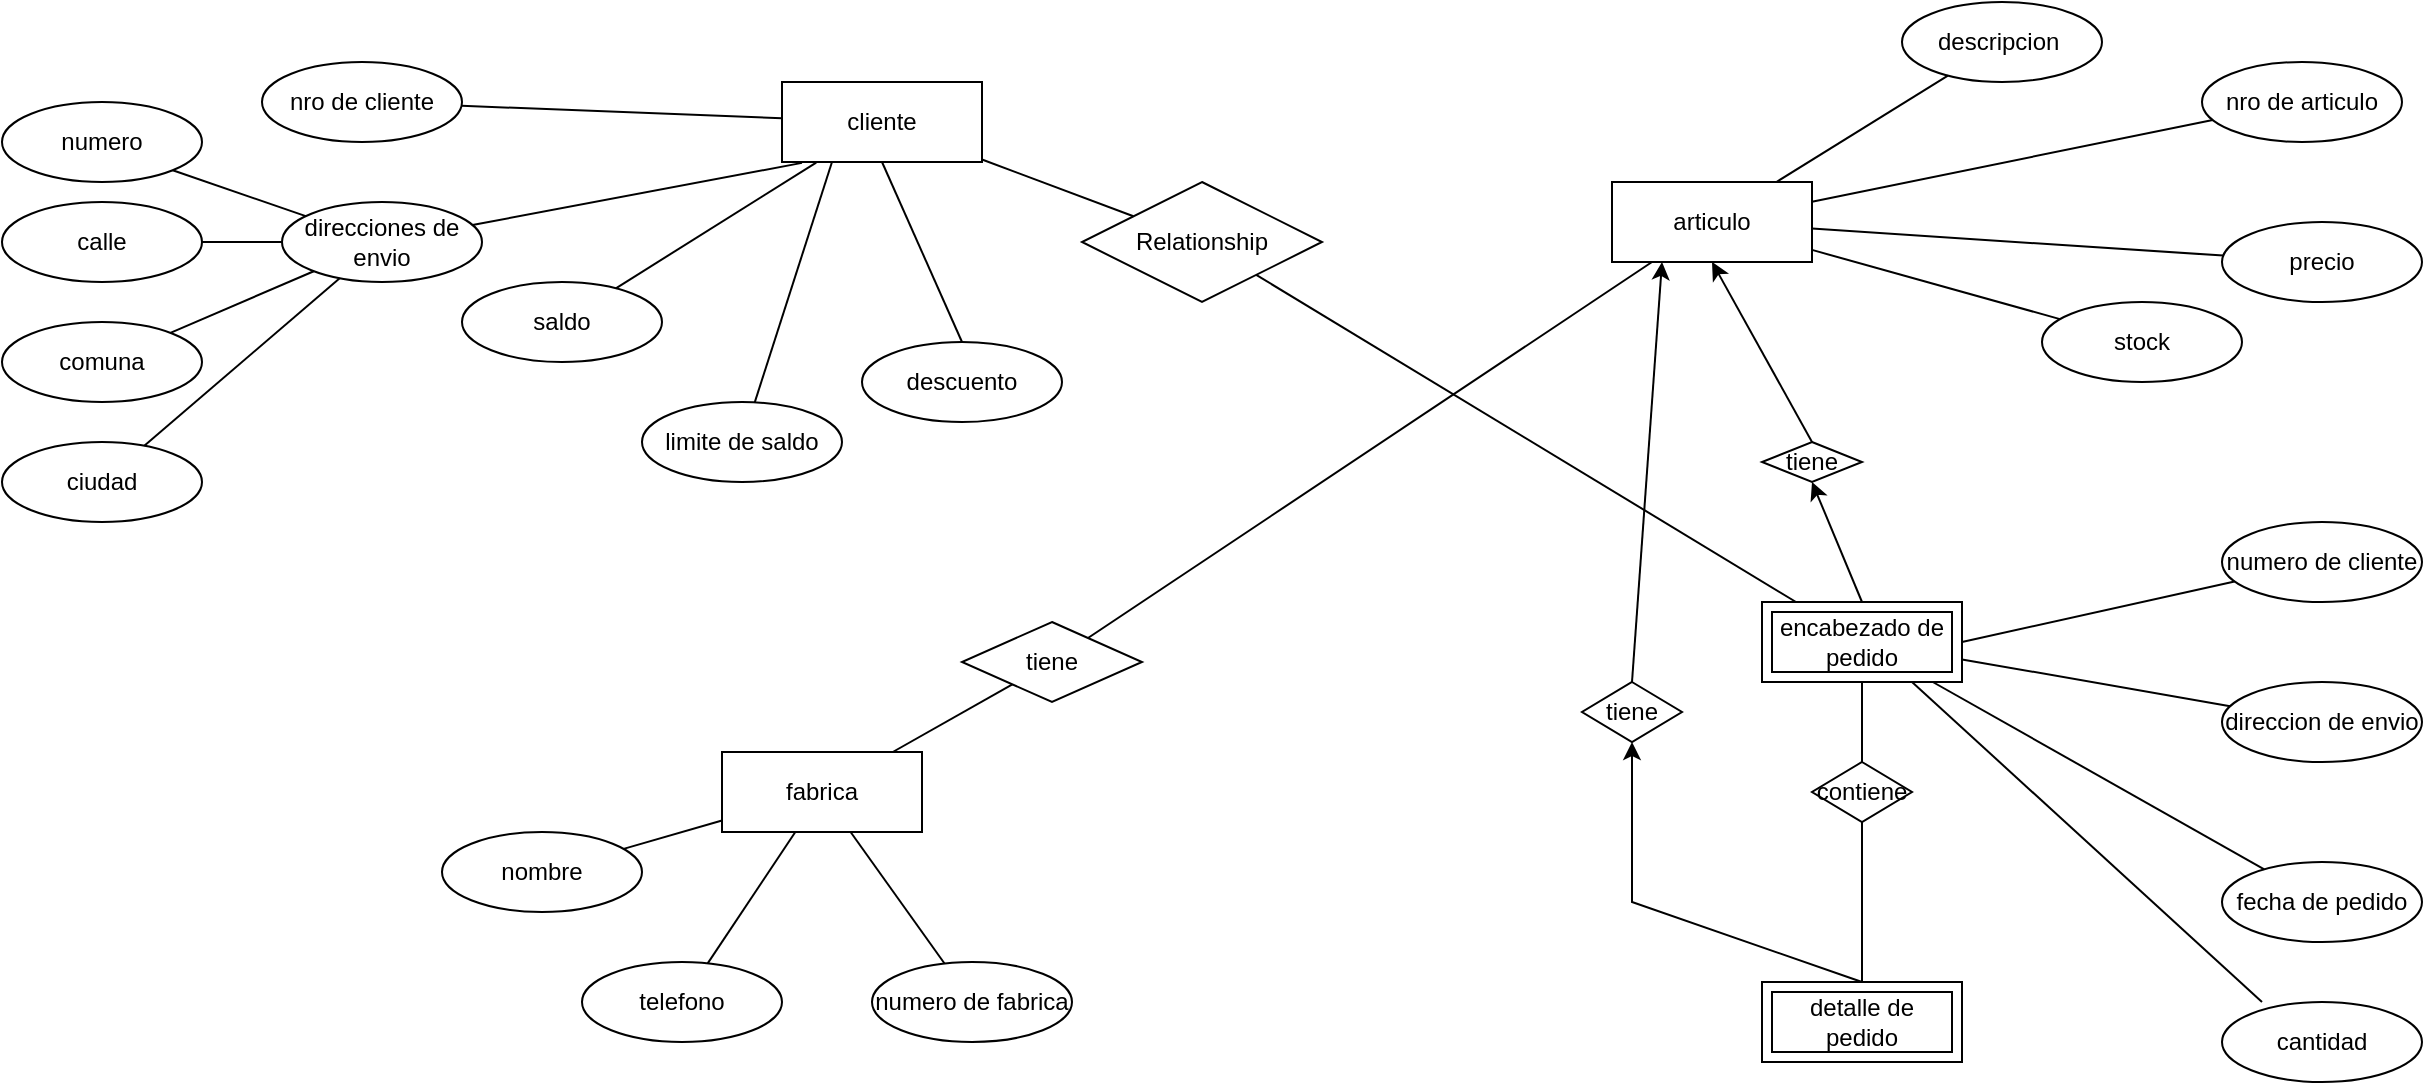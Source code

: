 <mxfile version="26.2.9">
  <diagram id="R2lEEEUBdFMjLlhIrx00" name="Page-1">
    <mxGraphModel dx="2278" dy="777" grid="1" gridSize="10" guides="1" tooltips="1" connect="1" arrows="1" fold="1" page="1" pageScale="1" pageWidth="850" pageHeight="1100" math="0" shadow="0" extFonts="Permanent Marker^https://fonts.googleapis.com/css?family=Permanent+Marker">
      <root>
        <mxCell id="0" />
        <mxCell id="1" parent="0" />
        <mxCell id="dC-HwYoVtTatP6Q8KkVY-1" value="cliente" style="whiteSpace=wrap;html=1;align=center;" parent="1" vertex="1">
          <mxGeometry x="280" y="50" width="100" height="40" as="geometry" />
        </mxCell>
        <mxCell id="dC-HwYoVtTatP6Q8KkVY-2" value="nro de cliente" style="ellipse;whiteSpace=wrap;html=1;align=center;" parent="1" vertex="1">
          <mxGeometry x="20" y="40" width="100" height="40" as="geometry" />
        </mxCell>
        <mxCell id="dC-HwYoVtTatP6Q8KkVY-3" value="direcciones de envio" style="ellipse;whiteSpace=wrap;html=1;align=center;" parent="1" vertex="1">
          <mxGeometry x="30" y="110" width="100" height="40" as="geometry" />
        </mxCell>
        <mxCell id="dC-HwYoVtTatP6Q8KkVY-4" value="saldo" style="ellipse;whiteSpace=wrap;html=1;align=center;" parent="1" vertex="1">
          <mxGeometry x="120" y="150" width="100" height="40" as="geometry" />
        </mxCell>
        <mxCell id="dC-HwYoVtTatP6Q8KkVY-5" value="descuento" style="ellipse;whiteSpace=wrap;html=1;align=center;" parent="1" vertex="1">
          <mxGeometry x="320" y="180" width="100" height="40" as="geometry" />
        </mxCell>
        <mxCell id="dC-HwYoVtTatP6Q8KkVY-6" value="limite de saldo" style="ellipse;whiteSpace=wrap;html=1;align=center;" parent="1" vertex="1">
          <mxGeometry x="210" y="210" width="100" height="40" as="geometry" />
        </mxCell>
        <mxCell id="dC-HwYoVtTatP6Q8KkVY-7" value="articulo" style="whiteSpace=wrap;html=1;align=center;" parent="1" vertex="1">
          <mxGeometry x="695" y="100" width="100" height="40" as="geometry" />
        </mxCell>
        <mxCell id="dC-HwYoVtTatP6Q8KkVY-8" value="nro de articulo" style="ellipse;whiteSpace=wrap;html=1;align=center;" parent="1" vertex="1">
          <mxGeometry x="990" y="40" width="100" height="40" as="geometry" />
        </mxCell>
        <mxCell id="dC-HwYoVtTatP6Q8KkVY-9" value="descripcion&amp;nbsp;" style="ellipse;whiteSpace=wrap;html=1;align=center;" parent="1" vertex="1">
          <mxGeometry x="840" y="10" width="100" height="40" as="geometry" />
        </mxCell>
        <mxCell id="dC-HwYoVtTatP6Q8KkVY-10" value="fabrica" style="whiteSpace=wrap;html=1;align=center;" parent="1" vertex="1">
          <mxGeometry x="250" y="385" width="100" height="40" as="geometry" />
        </mxCell>
        <mxCell id="dC-HwYoVtTatP6Q8KkVY-13" value="encabezado de pedido" style="shape=ext;margin=3;double=1;whiteSpace=wrap;html=1;align=center;" parent="1" vertex="1">
          <mxGeometry x="770" y="310" width="100" height="40" as="geometry" />
        </mxCell>
        <mxCell id="dC-HwYoVtTatP6Q8KkVY-14" value="detalle de pedido" style="shape=ext;margin=3;double=1;whiteSpace=wrap;html=1;align=center;" parent="1" vertex="1">
          <mxGeometry x="770" y="500" width="100" height="40" as="geometry" />
        </mxCell>
        <mxCell id="dC-HwYoVtTatP6Q8KkVY-15" value="tiene" style="shape=rhombus;perimeter=rhombusPerimeter;whiteSpace=wrap;html=1;align=center;" parent="1" vertex="1">
          <mxGeometry x="770" y="230" width="50" height="20" as="geometry" />
        </mxCell>
        <mxCell id="dC-HwYoVtTatP6Q8KkVY-16" value="tiene" style="shape=rhombus;perimeter=rhombusPerimeter;whiteSpace=wrap;html=1;align=center;" parent="1" vertex="1">
          <mxGeometry x="680" y="350" width="50" height="30" as="geometry" />
        </mxCell>
        <mxCell id="dC-HwYoVtTatP6Q8KkVY-17" value="" style="endArrow=classic;html=1;rounded=0;entryX=0.25;entryY=1;entryDx=0;entryDy=0;exitX=0.5;exitY=0;exitDx=0;exitDy=0;" parent="1" source="dC-HwYoVtTatP6Q8KkVY-16" target="dC-HwYoVtTatP6Q8KkVY-7" edge="1">
          <mxGeometry width="50" height="50" relative="1" as="geometry">
            <mxPoint x="500" y="260" as="sourcePoint" />
            <mxPoint x="550" y="210" as="targetPoint" />
          </mxGeometry>
        </mxCell>
        <mxCell id="dC-HwYoVtTatP6Q8KkVY-18" value="" style="endArrow=classic;html=1;rounded=0;exitX=0.5;exitY=0;exitDx=0;exitDy=0;entryX=0.5;entryY=1;entryDx=0;entryDy=0;" parent="1" source="dC-HwYoVtTatP6Q8KkVY-14" target="dC-HwYoVtTatP6Q8KkVY-16" edge="1">
          <mxGeometry width="50" height="50" relative="1" as="geometry">
            <mxPoint x="500" y="260" as="sourcePoint" />
            <mxPoint x="530" y="270" as="targetPoint" />
            <Array as="points">
              <mxPoint x="705" y="460" />
            </Array>
          </mxGeometry>
        </mxCell>
        <mxCell id="dC-HwYoVtTatP6Q8KkVY-19" value="" style="endArrow=classic;html=1;rounded=0;exitX=0.5;exitY=0;exitDx=0;exitDy=0;entryX=0.5;entryY=1;entryDx=0;entryDy=0;" parent="1" source="dC-HwYoVtTatP6Q8KkVY-13" target="dC-HwYoVtTatP6Q8KkVY-15" edge="1">
          <mxGeometry width="50" height="50" relative="1" as="geometry">
            <mxPoint x="500" y="260" as="sourcePoint" />
            <mxPoint x="550" y="210" as="targetPoint" />
          </mxGeometry>
        </mxCell>
        <mxCell id="dC-HwYoVtTatP6Q8KkVY-20" value="" style="endArrow=classic;html=1;rounded=0;exitX=0.5;exitY=0;exitDx=0;exitDy=0;entryX=0.5;entryY=1;entryDx=0;entryDy=0;" parent="1" source="dC-HwYoVtTatP6Q8KkVY-15" target="dC-HwYoVtTatP6Q8KkVY-7" edge="1">
          <mxGeometry width="50" height="50" relative="1" as="geometry">
            <mxPoint x="500" y="260" as="sourcePoint" />
            <mxPoint x="550" y="210" as="targetPoint" />
          </mxGeometry>
        </mxCell>
        <mxCell id="dC-HwYoVtTatP6Q8KkVY-21" value="numero de cliente" style="ellipse;whiteSpace=wrap;html=1;align=center;" parent="1" vertex="1">
          <mxGeometry x="1000" y="270" width="100" height="40" as="geometry" />
        </mxCell>
        <mxCell id="dC-HwYoVtTatP6Q8KkVY-22" value="direccion de envio" style="ellipse;whiteSpace=wrap;html=1;align=center;" parent="1" vertex="1">
          <mxGeometry x="1000" y="350" width="100" height="40" as="geometry" />
        </mxCell>
        <mxCell id="dC-HwYoVtTatP6Q8KkVY-23" value="fecha de pedido" style="ellipse;whiteSpace=wrap;html=1;align=center;" parent="1" vertex="1">
          <mxGeometry x="1000" y="440" width="100" height="40" as="geometry" />
        </mxCell>
        <mxCell id="dC-HwYoVtTatP6Q8KkVY-24" value="telefono" style="ellipse;whiteSpace=wrap;html=1;align=center;" parent="1" vertex="1">
          <mxGeometry x="180" y="490" width="100" height="40" as="geometry" />
        </mxCell>
        <mxCell id="dC-HwYoVtTatP6Q8KkVY-25" value="numero de fabrica" style="ellipse;whiteSpace=wrap;html=1;align=center;" parent="1" vertex="1">
          <mxGeometry x="325" y="490" width="100" height="40" as="geometry" />
        </mxCell>
        <mxCell id="dC-HwYoVtTatP6Q8KkVY-26" value="" style="endArrow=none;html=1;rounded=0;exitX=0.5;exitY=0;exitDx=0;exitDy=0;entryX=0.5;entryY=1;entryDx=0;entryDy=0;" parent="1" source="dC-HwYoVtTatP6Q8KkVY-5" target="dC-HwYoVtTatP6Q8KkVY-1" edge="1">
          <mxGeometry width="50" height="50" relative="1" as="geometry">
            <mxPoint x="240" y="190" as="sourcePoint" />
            <mxPoint x="290" y="140" as="targetPoint" />
          </mxGeometry>
        </mxCell>
        <mxCell id="dC-HwYoVtTatP6Q8KkVY-27" value="" style="endArrow=none;html=1;rounded=0;entryX=0.25;entryY=1;entryDx=0;entryDy=0;" parent="1" source="dC-HwYoVtTatP6Q8KkVY-6" target="dC-HwYoVtTatP6Q8KkVY-1" edge="1">
          <mxGeometry width="50" height="50" relative="1" as="geometry">
            <mxPoint x="240" y="190" as="sourcePoint" />
            <mxPoint x="290" y="140" as="targetPoint" />
          </mxGeometry>
        </mxCell>
        <mxCell id="dC-HwYoVtTatP6Q8KkVY-28" value="" style="endArrow=none;html=1;rounded=0;entryX=0.171;entryY=1.009;entryDx=0;entryDy=0;entryPerimeter=0;" parent="1" source="dC-HwYoVtTatP6Q8KkVY-4" target="dC-HwYoVtTatP6Q8KkVY-1" edge="1">
          <mxGeometry width="50" height="50" relative="1" as="geometry">
            <mxPoint x="240" y="190" as="sourcePoint" />
            <mxPoint x="290" y="140" as="targetPoint" />
          </mxGeometry>
        </mxCell>
        <mxCell id="dC-HwYoVtTatP6Q8KkVY-29" value="" style="endArrow=none;html=1;rounded=0;" parent="1" source="dC-HwYoVtTatP6Q8KkVY-2" target="dC-HwYoVtTatP6Q8KkVY-1" edge="1">
          <mxGeometry width="50" height="50" relative="1" as="geometry">
            <mxPoint x="240" y="190" as="sourcePoint" />
            <mxPoint x="290" y="140" as="targetPoint" />
          </mxGeometry>
        </mxCell>
        <mxCell id="dC-HwYoVtTatP6Q8KkVY-30" value="" style="endArrow=none;html=1;rounded=0;" parent="1" source="dC-HwYoVtTatP6Q8KkVY-23" target="dC-HwYoVtTatP6Q8KkVY-13" edge="1">
          <mxGeometry width="50" height="50" relative="1" as="geometry">
            <mxPoint x="740" y="280" as="sourcePoint" />
            <mxPoint x="790" y="230" as="targetPoint" />
          </mxGeometry>
        </mxCell>
        <mxCell id="dC-HwYoVtTatP6Q8KkVY-31" value="" style="endArrow=none;html=1;rounded=0;" parent="1" source="dC-HwYoVtTatP6Q8KkVY-22" target="dC-HwYoVtTatP6Q8KkVY-13" edge="1">
          <mxGeometry width="50" height="50" relative="1" as="geometry">
            <mxPoint x="740" y="280" as="sourcePoint" />
            <mxPoint x="790" y="230" as="targetPoint" />
          </mxGeometry>
        </mxCell>
        <mxCell id="dC-HwYoVtTatP6Q8KkVY-32" value="" style="endArrow=none;html=1;rounded=0;entryX=1;entryY=0.5;entryDx=0;entryDy=0;" parent="1" source="dC-HwYoVtTatP6Q8KkVY-21" target="dC-HwYoVtTatP6Q8KkVY-13" edge="1">
          <mxGeometry width="50" height="50" relative="1" as="geometry">
            <mxPoint x="740" y="280" as="sourcePoint" />
            <mxPoint x="790" y="230" as="targetPoint" />
          </mxGeometry>
        </mxCell>
        <mxCell id="dC-HwYoVtTatP6Q8KkVY-33" value="comuna" style="ellipse;whiteSpace=wrap;html=1;align=center;" parent="1" vertex="1">
          <mxGeometry x="-110" y="170" width="100" height="40" as="geometry" />
        </mxCell>
        <mxCell id="dC-HwYoVtTatP6Q8KkVY-34" value="calle" style="ellipse;whiteSpace=wrap;html=1;align=center;" parent="1" vertex="1">
          <mxGeometry x="-110" y="110" width="100" height="40" as="geometry" />
        </mxCell>
        <mxCell id="dC-HwYoVtTatP6Q8KkVY-35" value="numero" style="ellipse;whiteSpace=wrap;html=1;align=center;" parent="1" vertex="1">
          <mxGeometry x="-110" y="60" width="100" height="40" as="geometry" />
        </mxCell>
        <mxCell id="dC-HwYoVtTatP6Q8KkVY-36" value="ciudad" style="ellipse;whiteSpace=wrap;html=1;align=center;" parent="1" vertex="1">
          <mxGeometry x="-110" y="230" width="100" height="40" as="geometry" />
        </mxCell>
        <mxCell id="dC-HwYoVtTatP6Q8KkVY-38" value="stock" style="ellipse;whiteSpace=wrap;html=1;align=center;" parent="1" vertex="1">
          <mxGeometry x="910" y="160" width="100" height="40" as="geometry" />
        </mxCell>
        <mxCell id="dC-HwYoVtTatP6Q8KkVY-39" value="precio" style="ellipse;whiteSpace=wrap;html=1;align=center;" parent="1" vertex="1">
          <mxGeometry x="1000" y="120" width="100" height="40" as="geometry" />
        </mxCell>
        <mxCell id="dC-HwYoVtTatP6Q8KkVY-40" value="nombre" style="ellipse;whiteSpace=wrap;html=1;align=center;" parent="1" vertex="1">
          <mxGeometry x="110" y="425" width="100" height="40" as="geometry" />
        </mxCell>
        <mxCell id="dC-HwYoVtTatP6Q8KkVY-42" value="tiene" style="shape=rhombus;perimeter=rhombusPerimeter;whiteSpace=wrap;html=1;align=center;" parent="1" vertex="1">
          <mxGeometry x="370" y="320" width="90" height="40" as="geometry" />
        </mxCell>
        <mxCell id="dC-HwYoVtTatP6Q8KkVY-44" value="" style="endArrow=none;html=1;rounded=0;" parent="1" source="dC-HwYoVtTatP6Q8KkVY-10" target="dC-HwYoVtTatP6Q8KkVY-42" edge="1">
          <mxGeometry width="50" height="50" relative="1" as="geometry">
            <mxPoint x="400" y="360" as="sourcePoint" />
            <mxPoint x="450" y="310" as="targetPoint" />
          </mxGeometry>
        </mxCell>
        <mxCell id="dC-HwYoVtTatP6Q8KkVY-45" value="" style="endArrow=none;html=1;rounded=0;" parent="1" source="dC-HwYoVtTatP6Q8KkVY-42" target="dC-HwYoVtTatP6Q8KkVY-7" edge="1">
          <mxGeometry width="50" height="50" relative="1" as="geometry">
            <mxPoint x="400" y="360" as="sourcePoint" />
            <mxPoint x="450" y="310" as="targetPoint" />
          </mxGeometry>
        </mxCell>
        <mxCell id="dC-HwYoVtTatP6Q8KkVY-46" value="Relationship" style="shape=rhombus;perimeter=rhombusPerimeter;whiteSpace=wrap;html=1;align=center;" parent="1" vertex="1">
          <mxGeometry x="430" y="100" width="120" height="60" as="geometry" />
        </mxCell>
        <mxCell id="dC-HwYoVtTatP6Q8KkVY-47" value="cantidad" style="ellipse;whiteSpace=wrap;html=1;align=center;" parent="1" vertex="1">
          <mxGeometry x="1000" y="510" width="100" height="40" as="geometry" />
        </mxCell>
        <mxCell id="dC-HwYoVtTatP6Q8KkVY-49" value="contiene" style="shape=rhombus;perimeter=rhombusPerimeter;whiteSpace=wrap;html=1;align=center;" parent="1" vertex="1">
          <mxGeometry x="795" y="390" width="50" height="30" as="geometry" />
        </mxCell>
        <mxCell id="dC-HwYoVtTatP6Q8KkVY-50" value="" style="endArrow=none;html=1;rounded=0;" parent="1" source="dC-HwYoVtTatP6Q8KkVY-49" target="dC-HwYoVtTatP6Q8KkVY-13" edge="1">
          <mxGeometry width="50" height="50" relative="1" as="geometry">
            <mxPoint x="630" y="310" as="sourcePoint" />
            <mxPoint x="680" y="260" as="targetPoint" />
          </mxGeometry>
        </mxCell>
        <mxCell id="dC-HwYoVtTatP6Q8KkVY-51" value="" style="endArrow=none;html=1;rounded=0;" parent="1" source="dC-HwYoVtTatP6Q8KkVY-14" target="dC-HwYoVtTatP6Q8KkVY-49" edge="1">
          <mxGeometry width="50" height="50" relative="1" as="geometry">
            <mxPoint x="630" y="310" as="sourcePoint" />
            <mxPoint x="680" y="260" as="targetPoint" />
          </mxGeometry>
        </mxCell>
        <mxCell id="dC-HwYoVtTatP6Q8KkVY-52" value="" style="endArrow=none;html=1;rounded=0;" parent="1" source="dC-HwYoVtTatP6Q8KkVY-10" target="dC-HwYoVtTatP6Q8KkVY-25" edge="1">
          <mxGeometry width="50" height="50" relative="1" as="geometry">
            <mxPoint x="360" y="500" as="sourcePoint" />
            <mxPoint x="410" y="450" as="targetPoint" />
          </mxGeometry>
        </mxCell>
        <mxCell id="dC-HwYoVtTatP6Q8KkVY-53" value="" style="endArrow=none;html=1;rounded=0;" parent="1" source="dC-HwYoVtTatP6Q8KkVY-24" target="dC-HwYoVtTatP6Q8KkVY-10" edge="1">
          <mxGeometry width="50" height="50" relative="1" as="geometry">
            <mxPoint x="360" y="500" as="sourcePoint" />
            <mxPoint x="410" y="450" as="targetPoint" />
          </mxGeometry>
        </mxCell>
        <mxCell id="dC-HwYoVtTatP6Q8KkVY-54" value="" style="endArrow=none;html=1;rounded=0;" parent="1" source="dC-HwYoVtTatP6Q8KkVY-40" target="dC-HwYoVtTatP6Q8KkVY-10" edge="1">
          <mxGeometry width="50" height="50" relative="1" as="geometry">
            <mxPoint x="360" y="500" as="sourcePoint" />
            <mxPoint x="410" y="450" as="targetPoint" />
          </mxGeometry>
        </mxCell>
        <mxCell id="dC-HwYoVtTatP6Q8KkVY-55" value="" style="endArrow=none;html=1;rounded=0;" parent="1" source="dC-HwYoVtTatP6Q8KkVY-36" target="dC-HwYoVtTatP6Q8KkVY-3" edge="1">
          <mxGeometry width="50" height="50" relative="1" as="geometry">
            <mxPoint x="100" y="220" as="sourcePoint" />
            <mxPoint x="150" y="170" as="targetPoint" />
          </mxGeometry>
        </mxCell>
        <mxCell id="dC-HwYoVtTatP6Q8KkVY-56" value="" style="endArrow=none;html=1;rounded=0;" parent="1" source="dC-HwYoVtTatP6Q8KkVY-33" target="dC-HwYoVtTatP6Q8KkVY-3" edge="1">
          <mxGeometry width="50" height="50" relative="1" as="geometry">
            <mxPoint x="100" y="220" as="sourcePoint" />
            <mxPoint x="150" y="170" as="targetPoint" />
          </mxGeometry>
        </mxCell>
        <mxCell id="dC-HwYoVtTatP6Q8KkVY-57" value="" style="endArrow=none;html=1;rounded=0;" parent="1" source="dC-HwYoVtTatP6Q8KkVY-34" target="dC-HwYoVtTatP6Q8KkVY-3" edge="1">
          <mxGeometry width="50" height="50" relative="1" as="geometry">
            <mxPoint x="100" y="220" as="sourcePoint" />
            <mxPoint x="150" y="170" as="targetPoint" />
          </mxGeometry>
        </mxCell>
        <mxCell id="dC-HwYoVtTatP6Q8KkVY-58" value="" style="endArrow=none;html=1;rounded=0;exitX=1;exitY=1;exitDx=0;exitDy=0;" parent="1" source="dC-HwYoVtTatP6Q8KkVY-35" target="dC-HwYoVtTatP6Q8KkVY-3" edge="1">
          <mxGeometry width="50" height="50" relative="1" as="geometry">
            <mxPoint x="100" y="220" as="sourcePoint" />
            <mxPoint x="150" y="170" as="targetPoint" />
          </mxGeometry>
        </mxCell>
        <mxCell id="dC-HwYoVtTatP6Q8KkVY-59" value="" style="endArrow=none;html=1;rounded=0;entryX=0.1;entryY=1.011;entryDx=0;entryDy=0;entryPerimeter=0;" parent="1" source="dC-HwYoVtTatP6Q8KkVY-3" target="dC-HwYoVtTatP6Q8KkVY-1" edge="1">
          <mxGeometry width="50" height="50" relative="1" as="geometry">
            <mxPoint x="100" y="220" as="sourcePoint" />
            <mxPoint x="150" y="170" as="targetPoint" />
          </mxGeometry>
        </mxCell>
        <mxCell id="dC-HwYoVtTatP6Q8KkVY-60" value="" style="endArrow=none;html=1;rounded=0;" parent="1" source="dC-HwYoVtTatP6Q8KkVY-1" target="dC-HwYoVtTatP6Q8KkVY-46" edge="1">
          <mxGeometry width="50" height="50" relative="1" as="geometry">
            <mxPoint x="480" y="300" as="sourcePoint" />
            <mxPoint x="530" y="250" as="targetPoint" />
          </mxGeometry>
        </mxCell>
        <mxCell id="dC-HwYoVtTatP6Q8KkVY-61" value="" style="endArrow=none;html=1;rounded=0;" parent="1" source="dC-HwYoVtTatP6Q8KkVY-46" target="dC-HwYoVtTatP6Q8KkVY-13" edge="1">
          <mxGeometry width="50" height="50" relative="1" as="geometry">
            <mxPoint x="480" y="300" as="sourcePoint" />
            <mxPoint x="530" y="250" as="targetPoint" />
          </mxGeometry>
        </mxCell>
        <mxCell id="dC-HwYoVtTatP6Q8KkVY-62" value="" style="endArrow=none;html=1;rounded=0;" parent="1" source="dC-HwYoVtTatP6Q8KkVY-7" target="dC-HwYoVtTatP6Q8KkVY-38" edge="1">
          <mxGeometry width="50" height="50" relative="1" as="geometry">
            <mxPoint x="520" y="260" as="sourcePoint" />
            <mxPoint x="570" y="210" as="targetPoint" />
          </mxGeometry>
        </mxCell>
        <mxCell id="dC-HwYoVtTatP6Q8KkVY-63" value="" style="endArrow=none;html=1;rounded=0;" parent="1" source="dC-HwYoVtTatP6Q8KkVY-39" target="dC-HwYoVtTatP6Q8KkVY-7" edge="1">
          <mxGeometry width="50" height="50" relative="1" as="geometry">
            <mxPoint x="520" y="260" as="sourcePoint" />
            <mxPoint x="570" y="210" as="targetPoint" />
          </mxGeometry>
        </mxCell>
        <mxCell id="dC-HwYoVtTatP6Q8KkVY-64" value="" style="endArrow=none;html=1;rounded=0;" parent="1" source="dC-HwYoVtTatP6Q8KkVY-8" target="dC-HwYoVtTatP6Q8KkVY-7" edge="1">
          <mxGeometry width="50" height="50" relative="1" as="geometry">
            <mxPoint x="520" y="260" as="sourcePoint" />
            <mxPoint x="570" y="210" as="targetPoint" />
          </mxGeometry>
        </mxCell>
        <mxCell id="dC-HwYoVtTatP6Q8KkVY-65" value="" style="endArrow=none;html=1;rounded=0;" parent="1" source="dC-HwYoVtTatP6Q8KkVY-9" target="dC-HwYoVtTatP6Q8KkVY-7" edge="1">
          <mxGeometry width="50" height="50" relative="1" as="geometry">
            <mxPoint x="520" y="260" as="sourcePoint" />
            <mxPoint x="570" y="210" as="targetPoint" />
          </mxGeometry>
        </mxCell>
        <mxCell id="O2cSToddvNNgDh4qFyYT-3" value="" style="endArrow=none;html=1;rounded=0;exitX=0.2;exitY=0;exitDx=0;exitDy=0;exitPerimeter=0;entryX=0.75;entryY=1;entryDx=0;entryDy=0;" parent="1" source="dC-HwYoVtTatP6Q8KkVY-47" target="dC-HwYoVtTatP6Q8KkVY-13" edge="1">
          <mxGeometry width="50" height="50" relative="1" as="geometry">
            <mxPoint x="390" y="360" as="sourcePoint" />
            <mxPoint x="440" y="310" as="targetPoint" />
          </mxGeometry>
        </mxCell>
      </root>
    </mxGraphModel>
  </diagram>
</mxfile>
